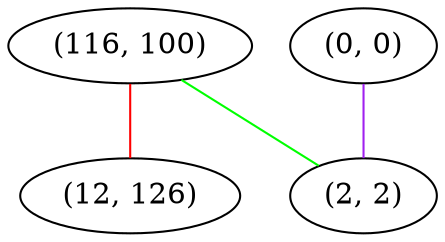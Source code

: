 graph "" {
"(116, 100)";
"(12, 126)";
"(0, 0)";
"(2, 2)";
"(116, 100)" -- "(12, 126)"  [color=red, key=0, weight=1];
"(116, 100)" -- "(2, 2)"  [color=green, key=0, weight=2];
"(0, 0)" -- "(2, 2)"  [color=purple, key=0, weight=4];
}
